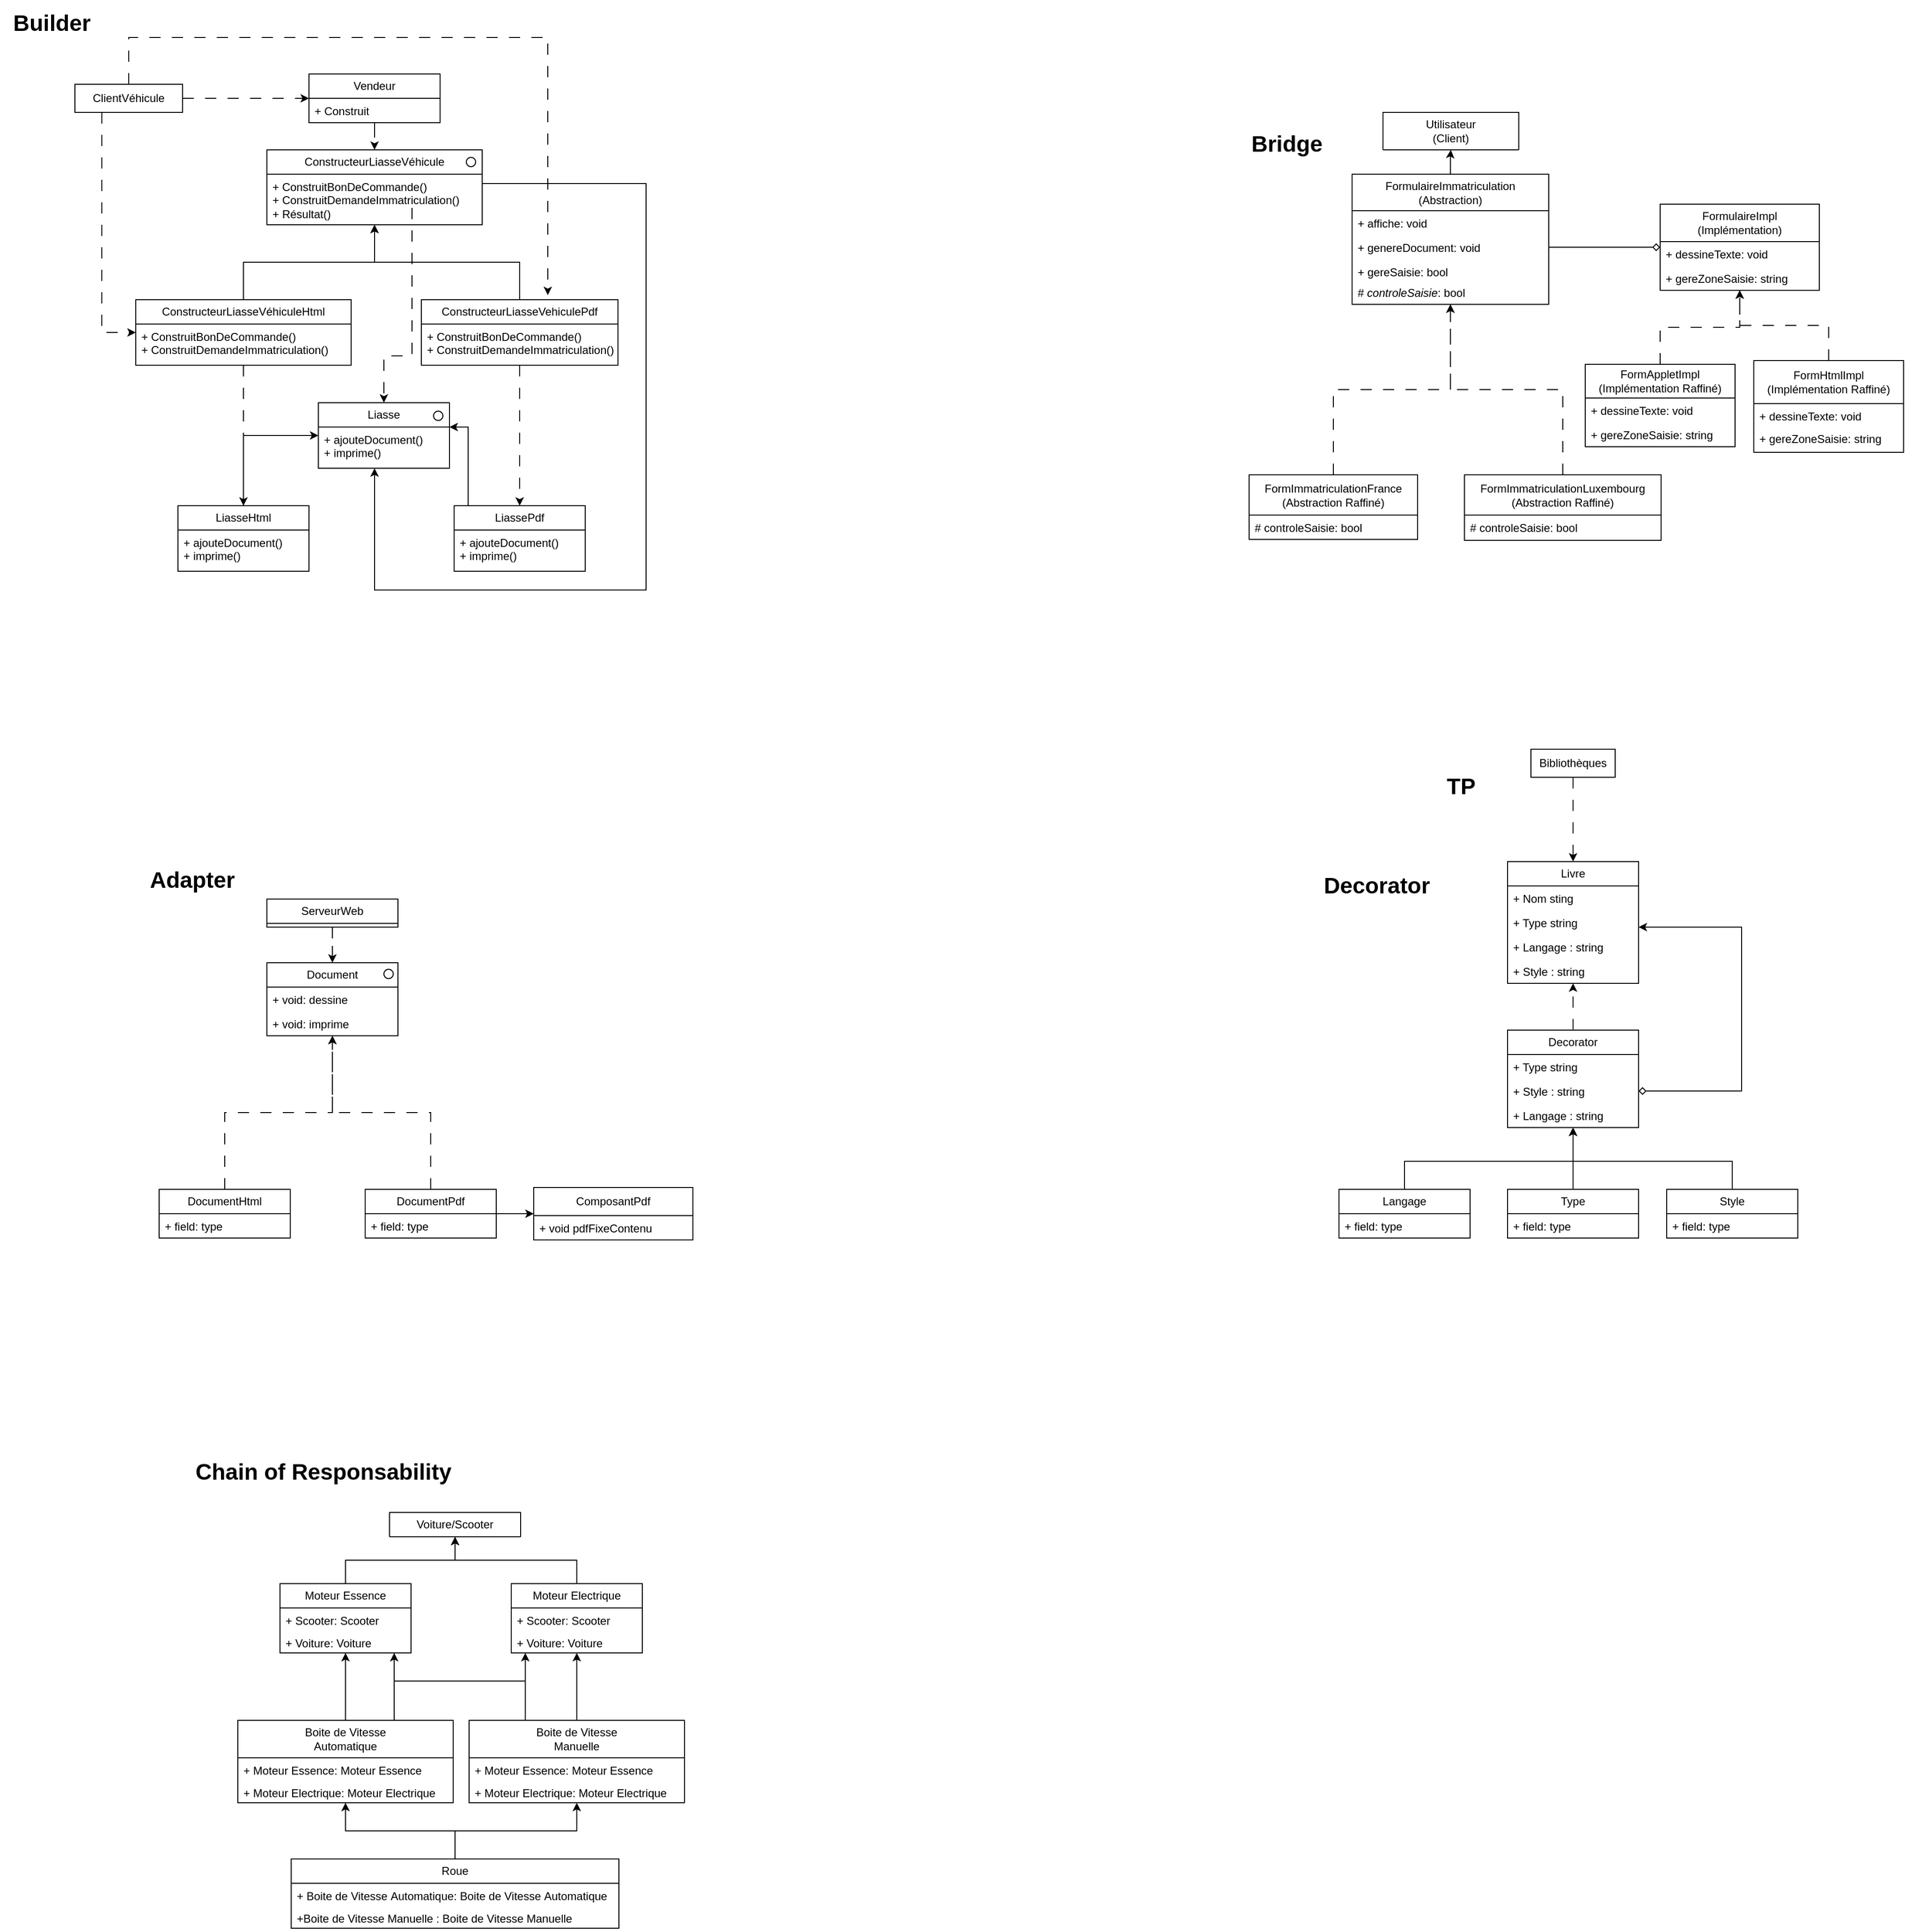 <mxfile version="22.1.4" type="device">
  <diagram name="Page-1" id="VkfnlF7qGmTDGDxlfwNi">
    <mxGraphModel dx="2580" dy="1324" grid="1" gridSize="10" guides="1" tooltips="1" connect="1" arrows="1" fold="1" page="1" pageScale="1" pageWidth="1169" pageHeight="1654" background="none" math="0" shadow="0">
      <root>
        <mxCell id="0" />
        <mxCell id="1" parent="0" />
        <mxCell id="WMn6grZ0DW30NmEa86e4-182" style="edgeStyle=orthogonalEdgeStyle;rounded=0;orthogonalLoop=1;jettySize=auto;html=1;exitX=0.5;exitY=0;exitDx=0;exitDy=0;entryX=0.643;entryY=-0.069;entryDx=0;entryDy=0;entryPerimeter=0;dashed=1;dashPattern=12 12;" parent="1" source="WMn6grZ0DW30NmEa86e4-6" target="WMn6grZ0DW30NmEa86e4-174" edge="1">
          <mxGeometry relative="1" as="geometry">
            <mxPoint x="630" y="220" as="targetPoint" />
            <Array as="points">
              <mxPoint x="208" y="230" />
              <mxPoint x="655" y="230" />
            </Array>
          </mxGeometry>
        </mxCell>
        <mxCell id="WMn6grZ0DW30NmEa86e4-183" style="edgeStyle=orthogonalEdgeStyle;rounded=0;orthogonalLoop=1;jettySize=auto;html=1;exitX=0.25;exitY=1;exitDx=0;exitDy=0;entryX=0;entryY=0.5;entryDx=0;entryDy=0;dashed=1;dashPattern=12 12;" parent="1" source="WMn6grZ0DW30NmEa86e4-6" target="WMn6grZ0DW30NmEa86e4-172" edge="1">
          <mxGeometry relative="1" as="geometry" />
        </mxCell>
        <mxCell id="WMn6grZ0DW30NmEa86e4-195" style="edgeStyle=orthogonalEdgeStyle;rounded=0;orthogonalLoop=1;jettySize=auto;html=1;entryX=0;entryY=0.5;entryDx=0;entryDy=0;dashed=1;dashPattern=12 12;" parent="1" source="WMn6grZ0DW30NmEa86e4-6" target="WMn6grZ0DW30NmEa86e4-168" edge="1">
          <mxGeometry relative="1" as="geometry" />
        </mxCell>
        <mxCell id="WMn6grZ0DW30NmEa86e4-6" value="ClientVéhicule" style="html=1;whiteSpace=wrap;" parent="1" vertex="1">
          <mxGeometry x="150" y="280" width="115" height="30" as="geometry" />
        </mxCell>
        <mxCell id="WMn6grZ0DW30NmEa86e4-184" style="edgeStyle=orthogonalEdgeStyle;rounded=0;orthogonalLoop=1;jettySize=auto;html=1;entryX=0.5;entryY=0;entryDx=0;entryDy=0;dashed=1;dashPattern=12 12;" parent="1" source="WMn6grZ0DW30NmEa86e4-168" target="WMn6grZ0DW30NmEa86e4-170" edge="1">
          <mxGeometry relative="1" as="geometry" />
        </mxCell>
        <mxCell id="WMn6grZ0DW30NmEa86e4-168" value="Vendeur&lt;br&gt;" style="swimlane;fontStyle=0;childLayout=stackLayout;horizontal=1;startSize=26;fillColor=none;horizontalStack=0;resizeParent=1;resizeParentMax=0;resizeLast=0;collapsible=1;marginBottom=0;whiteSpace=wrap;html=1;" parent="1" vertex="1">
          <mxGeometry x="400" y="269" width="140" height="52" as="geometry" />
        </mxCell>
        <mxCell id="WMn6grZ0DW30NmEa86e4-169" value="+ Construit" style="text;strokeColor=none;fillColor=none;align=left;verticalAlign=top;spacingLeft=4;spacingRight=4;overflow=hidden;rotatable=0;points=[[0,0.5],[1,0.5]];portConstraint=eastwest;whiteSpace=wrap;html=1;" parent="WMn6grZ0DW30NmEa86e4-168" vertex="1">
          <mxGeometry y="26" width="140" height="26" as="geometry" />
        </mxCell>
        <mxCell id="WMn6grZ0DW30NmEa86e4-192" style="edgeStyle=orthogonalEdgeStyle;rounded=0;orthogonalLoop=1;jettySize=auto;html=1;" parent="1" source="WMn6grZ0DW30NmEa86e4-170" target="WMn6grZ0DW30NmEa86e4-176" edge="1">
          <mxGeometry relative="1" as="geometry">
            <mxPoint x="470" y="820" as="targetPoint" />
            <Array as="points">
              <mxPoint x="760" y="386" />
              <mxPoint x="760" y="820" />
              <mxPoint x="470" y="820" />
            </Array>
          </mxGeometry>
        </mxCell>
        <mxCell id="WMn6grZ0DW30NmEa86e4-170" value="ConstructeurLiasseVéhicule&lt;br&gt;" style="swimlane;fontStyle=0;childLayout=stackLayout;horizontal=1;startSize=26;fillColor=none;horizontalStack=0;resizeParent=1;resizeParentMax=0;resizeLast=0;collapsible=1;marginBottom=0;whiteSpace=wrap;html=1;" parent="1" vertex="1">
          <mxGeometry x="355" y="350" width="230" height="80" as="geometry" />
        </mxCell>
        <mxCell id="WMn6grZ0DW30NmEa86e4-171" value="+ ConstruitBonDeCommande()&lt;br&gt;+ ConstruitDemandeImmatriculation()&lt;br&gt;+ Résultat()" style="text;strokeColor=none;fillColor=none;align=left;verticalAlign=top;spacingLeft=4;spacingRight=4;overflow=hidden;rotatable=0;points=[[0,0.5],[1,0.5]];portConstraint=eastwest;whiteSpace=wrap;html=1;" parent="WMn6grZ0DW30NmEa86e4-170" vertex="1">
          <mxGeometry y="26" width="230" height="54" as="geometry" />
        </mxCell>
        <mxCell id="WMn6grZ0DW30NmEa86e4-185" style="edgeStyle=orthogonalEdgeStyle;rounded=0;orthogonalLoop=1;jettySize=auto;html=1;" parent="1" source="WMn6grZ0DW30NmEa86e4-172" target="WMn6grZ0DW30NmEa86e4-170" edge="1">
          <mxGeometry relative="1" as="geometry" />
        </mxCell>
        <mxCell id="WMn6grZ0DW30NmEa86e4-189" style="edgeStyle=orthogonalEdgeStyle;rounded=0;orthogonalLoop=1;jettySize=auto;html=1;entryX=0.5;entryY=0;entryDx=0;entryDy=0;dashed=1;dashPattern=12 12;" parent="1" source="WMn6grZ0DW30NmEa86e4-172" target="WMn6grZ0DW30NmEa86e4-178" edge="1">
          <mxGeometry relative="1" as="geometry" />
        </mxCell>
        <mxCell id="WMn6grZ0DW30NmEa86e4-172" value="ConstructeurLiasseVéhiculeHtml" style="swimlane;fontStyle=0;childLayout=stackLayout;horizontal=1;startSize=26;fillColor=none;horizontalStack=0;resizeParent=1;resizeParentMax=0;resizeLast=0;collapsible=1;marginBottom=0;whiteSpace=wrap;html=1;" parent="1" vertex="1">
          <mxGeometry x="215" y="510" width="230" height="70" as="geometry" />
        </mxCell>
        <mxCell id="WMn6grZ0DW30NmEa86e4-173" value="+ ConstruitBonDeCommande()&lt;br style=&quot;border-color: var(--border-color);&quot;&gt;+ ConstruitDemandeImmatriculation()" style="text;strokeColor=none;fillColor=none;align=left;verticalAlign=top;spacingLeft=4;spacingRight=4;overflow=hidden;rotatable=0;points=[[0,0.5],[1,0.5]];portConstraint=eastwest;whiteSpace=wrap;html=1;" parent="WMn6grZ0DW30NmEa86e4-172" vertex="1">
          <mxGeometry y="26" width="230" height="44" as="geometry" />
        </mxCell>
        <mxCell id="WMn6grZ0DW30NmEa86e4-186" style="edgeStyle=orthogonalEdgeStyle;rounded=0;orthogonalLoop=1;jettySize=auto;html=1;exitX=0.5;exitY=0;exitDx=0;exitDy=0;" parent="1" source="WMn6grZ0DW30NmEa86e4-174" target="WMn6grZ0DW30NmEa86e4-170" edge="1">
          <mxGeometry relative="1" as="geometry" />
        </mxCell>
        <mxCell id="WMn6grZ0DW30NmEa86e4-188" style="edgeStyle=orthogonalEdgeStyle;rounded=0;orthogonalLoop=1;jettySize=auto;html=1;entryX=0.5;entryY=0;entryDx=0;entryDy=0;dashed=1;dashPattern=12 12;" parent="1" source="WMn6grZ0DW30NmEa86e4-174" target="WMn6grZ0DW30NmEa86e4-180" edge="1">
          <mxGeometry relative="1" as="geometry" />
        </mxCell>
        <mxCell id="WMn6grZ0DW30NmEa86e4-174" value="ConstructeurLiasseVehiculePdf" style="swimlane;fontStyle=0;childLayout=stackLayout;horizontal=1;startSize=26;fillColor=none;horizontalStack=0;resizeParent=1;resizeParentMax=0;resizeLast=0;collapsible=1;marginBottom=0;whiteSpace=wrap;html=1;" parent="1" vertex="1">
          <mxGeometry x="520" y="510" width="210" height="70" as="geometry" />
        </mxCell>
        <mxCell id="WMn6grZ0DW30NmEa86e4-175" value="+ ConstruitBonDeCommande()&lt;br style=&quot;border-color: var(--border-color);&quot;&gt;+ ConstruitDemandeImmatriculation()" style="text;strokeColor=none;fillColor=none;align=left;verticalAlign=top;spacingLeft=4;spacingRight=4;overflow=hidden;rotatable=0;points=[[0,0.5],[1,0.5]];portConstraint=eastwest;whiteSpace=wrap;html=1;" parent="WMn6grZ0DW30NmEa86e4-174" vertex="1">
          <mxGeometry y="26" width="210" height="44" as="geometry" />
        </mxCell>
        <mxCell id="WMn6grZ0DW30NmEa86e4-176" value="Liasse" style="swimlane;fontStyle=0;childLayout=stackLayout;horizontal=1;startSize=26;fillColor=none;horizontalStack=0;resizeParent=1;resizeParentMax=0;resizeLast=0;collapsible=1;marginBottom=0;whiteSpace=wrap;html=1;" parent="1" vertex="1">
          <mxGeometry x="410" y="620" width="140" height="70" as="geometry" />
        </mxCell>
        <mxCell id="WMn6grZ0DW30NmEa86e4-177" value="+ ajouteDocument()&lt;br style=&quot;border-color: var(--border-color);&quot;&gt;+ imprime()" style="text;strokeColor=none;fillColor=none;align=left;verticalAlign=top;spacingLeft=4;spacingRight=4;overflow=hidden;rotatable=0;points=[[0,0.5],[1,0.5]];portConstraint=eastwest;whiteSpace=wrap;html=1;" parent="WMn6grZ0DW30NmEa86e4-176" vertex="1">
          <mxGeometry y="26" width="140" height="44" as="geometry" />
        </mxCell>
        <mxCell id="WMn6grZ0DW30NmEa86e4-194" style="edgeStyle=orthogonalEdgeStyle;rounded=0;orthogonalLoop=1;jettySize=auto;html=1;" parent="1" source="WMn6grZ0DW30NmEa86e4-178" target="WMn6grZ0DW30NmEa86e4-176" edge="1">
          <mxGeometry relative="1" as="geometry">
            <Array as="points">
              <mxPoint x="330" y="655" />
            </Array>
          </mxGeometry>
        </mxCell>
        <mxCell id="WMn6grZ0DW30NmEa86e4-178" value="LiasseHtml" style="swimlane;fontStyle=0;childLayout=stackLayout;horizontal=1;startSize=26;fillColor=none;horizontalStack=0;resizeParent=1;resizeParentMax=0;resizeLast=0;collapsible=1;marginBottom=0;whiteSpace=wrap;html=1;" parent="1" vertex="1">
          <mxGeometry x="260" y="730" width="140" height="70" as="geometry" />
        </mxCell>
        <mxCell id="WMn6grZ0DW30NmEa86e4-179" value="+ ajouteDocument()&lt;br&gt;+ imprime()" style="text;strokeColor=none;fillColor=none;align=left;verticalAlign=top;spacingLeft=4;spacingRight=4;overflow=hidden;rotatable=0;points=[[0,0.5],[1,0.5]];portConstraint=eastwest;whiteSpace=wrap;html=1;" parent="WMn6grZ0DW30NmEa86e4-178" vertex="1">
          <mxGeometry y="26" width="140" height="44" as="geometry" />
        </mxCell>
        <mxCell id="WMn6grZ0DW30NmEa86e4-190" style="edgeStyle=orthogonalEdgeStyle;rounded=0;orthogonalLoop=1;jettySize=auto;html=1;" parent="1" source="WMn6grZ0DW30NmEa86e4-180" target="WMn6grZ0DW30NmEa86e4-176" edge="1">
          <mxGeometry relative="1" as="geometry">
            <Array as="points">
              <mxPoint x="570" y="646" />
            </Array>
          </mxGeometry>
        </mxCell>
        <mxCell id="WMn6grZ0DW30NmEa86e4-180" value="LiassePdf" style="swimlane;fontStyle=0;childLayout=stackLayout;horizontal=1;startSize=26;fillColor=none;horizontalStack=0;resizeParent=1;resizeParentMax=0;resizeLast=0;collapsible=1;marginBottom=0;whiteSpace=wrap;html=1;" parent="1" vertex="1">
          <mxGeometry x="555" y="730" width="140" height="70" as="geometry" />
        </mxCell>
        <mxCell id="WMn6grZ0DW30NmEa86e4-181" value="+ ajouteDocument()&lt;br style=&quot;border-color: var(--border-color);&quot;&gt;+ imprime()" style="text;strokeColor=none;fillColor=none;align=left;verticalAlign=top;spacingLeft=4;spacingRight=4;overflow=hidden;rotatable=0;points=[[0,0.5],[1,0.5]];portConstraint=eastwest;whiteSpace=wrap;html=1;" parent="WMn6grZ0DW30NmEa86e4-180" vertex="1">
          <mxGeometry y="26" width="140" height="44" as="geometry" />
        </mxCell>
        <mxCell id="WMn6grZ0DW30NmEa86e4-187" style="edgeStyle=orthogonalEdgeStyle;rounded=0;orthogonalLoop=1;jettySize=auto;html=1;entryX=0.5;entryY=0;entryDx=0;entryDy=0;dashed=1;dashPattern=12 12;" parent="1" edge="1">
          <mxGeometry relative="1" as="geometry">
            <mxPoint x="510" y="412" as="sourcePoint" />
            <mxPoint x="480" y="620" as="targetPoint" />
            <Array as="points">
              <mxPoint x="510" y="570" />
              <mxPoint x="480" y="570" />
            </Array>
          </mxGeometry>
        </mxCell>
        <mxCell id="WMn6grZ0DW30NmEa86e4-197" value="" style="ellipse;whiteSpace=wrap;html=1;aspect=fixed;" parent="1" vertex="1">
          <mxGeometry x="568" y="358" width="10" height="10" as="geometry" />
        </mxCell>
        <mxCell id="WMn6grZ0DW30NmEa86e4-198" value="" style="ellipse;whiteSpace=wrap;html=1;aspect=fixed;" parent="1" vertex="1">
          <mxGeometry x="533" y="629" width="10" height="10" as="geometry" />
        </mxCell>
        <mxCell id="WMn6grZ0DW30NmEa86e4-200" value="Builder" style="text;strokeColor=none;fillColor=none;html=1;fontSize=24;fontStyle=1;verticalAlign=middle;align=center;" parent="1" vertex="1">
          <mxGeometry x="70" y="190" width="110" height="50" as="geometry" />
        </mxCell>
        <mxCell id="WMn6grZ0DW30NmEa86e4-201" value="Adapter" style="text;strokeColor=none;fillColor=none;html=1;fontSize=24;fontStyle=1;verticalAlign=middle;align=center;" parent="1" vertex="1">
          <mxGeometry x="210" y="1110" width="130" height="40" as="geometry" />
        </mxCell>
        <mxCell id="WMn6grZ0DW30NmEa86e4-226" style="edgeStyle=orthogonalEdgeStyle;rounded=0;orthogonalLoop=1;jettySize=auto;html=1;dashed=1;dashPattern=12 12;" parent="1" source="WMn6grZ0DW30NmEa86e4-202" target="WMn6grZ0DW30NmEa86e4-206" edge="1">
          <mxGeometry relative="1" as="geometry" />
        </mxCell>
        <mxCell id="WMn6grZ0DW30NmEa86e4-202" value="ServeurWeb" style="swimlane;fontStyle=0;childLayout=stackLayout;horizontal=1;startSize=26;fillColor=none;horizontalStack=0;resizeParent=1;resizeParentMax=0;resizeLast=0;collapsible=1;marginBottom=0;whiteSpace=wrap;html=1;" parent="1" vertex="1">
          <mxGeometry x="355" y="1150" width="140" height="30" as="geometry" />
        </mxCell>
        <mxCell id="WMn6grZ0DW30NmEa86e4-206" value="Document" style="swimlane;fontStyle=0;childLayout=stackLayout;horizontal=1;startSize=26;fillColor=none;horizontalStack=0;resizeParent=1;resizeParentMax=0;resizeLast=0;collapsible=1;marginBottom=0;whiteSpace=wrap;html=1;" parent="1" vertex="1">
          <mxGeometry x="355" y="1218" width="140" height="78" as="geometry" />
        </mxCell>
        <mxCell id="WMn6grZ0DW30NmEa86e4-207" value="+ void: dessine" style="text;strokeColor=none;fillColor=none;align=left;verticalAlign=top;spacingLeft=4;spacingRight=4;overflow=hidden;rotatable=0;points=[[0,0.5],[1,0.5]];portConstraint=eastwest;whiteSpace=wrap;html=1;" parent="WMn6grZ0DW30NmEa86e4-206" vertex="1">
          <mxGeometry y="26" width="140" height="26" as="geometry" />
        </mxCell>
        <mxCell id="WMn6grZ0DW30NmEa86e4-208" value="+ void: imprime" style="text;strokeColor=none;fillColor=none;align=left;verticalAlign=top;spacingLeft=4;spacingRight=4;overflow=hidden;rotatable=0;points=[[0,0.5],[1,0.5]];portConstraint=eastwest;whiteSpace=wrap;html=1;" parent="WMn6grZ0DW30NmEa86e4-206" vertex="1">
          <mxGeometry y="52" width="140" height="26" as="geometry" />
        </mxCell>
        <mxCell id="WMn6grZ0DW30NmEa86e4-210" value="ComposantPdf" style="swimlane;fontStyle=0;childLayout=stackLayout;horizontal=1;startSize=30;fillColor=none;horizontalStack=0;resizeParent=1;resizeParentMax=0;resizeLast=0;collapsible=1;marginBottom=0;whiteSpace=wrap;html=1;" parent="1" vertex="1">
          <mxGeometry x="640" y="1458" width="170" height="56" as="geometry" />
        </mxCell>
        <mxCell id="WMn6grZ0DW30NmEa86e4-212" value="+&amp;nbsp;void pdfFixeContenu" style="text;strokeColor=none;fillColor=none;align=left;verticalAlign=top;spacingLeft=4;spacingRight=4;overflow=hidden;rotatable=0;points=[[0,0.5],[1,0.5]];portConstraint=eastwest;whiteSpace=wrap;html=1;" parent="WMn6grZ0DW30NmEa86e4-210" vertex="1">
          <mxGeometry y="30" width="170" height="26" as="geometry" />
        </mxCell>
        <mxCell id="WMn6grZ0DW30NmEa86e4-224" style="edgeStyle=orthogonalEdgeStyle;rounded=0;orthogonalLoop=1;jettySize=auto;html=1;dashed=1;dashPattern=12 12;" parent="1" source="WMn6grZ0DW30NmEa86e4-214" target="WMn6grZ0DW30NmEa86e4-206" edge="1">
          <mxGeometry relative="1" as="geometry" />
        </mxCell>
        <mxCell id="WMn6grZ0DW30NmEa86e4-214" value="DocumentHtml" style="swimlane;fontStyle=0;childLayout=stackLayout;horizontal=1;startSize=26;fillColor=none;horizontalStack=0;resizeParent=1;resizeParentMax=0;resizeLast=0;collapsible=1;marginBottom=0;whiteSpace=wrap;html=1;" parent="1" vertex="1">
          <mxGeometry x="240" y="1460" width="140" height="52" as="geometry" />
        </mxCell>
        <mxCell id="WMn6grZ0DW30NmEa86e4-215" value="+ field: type" style="text;strokeColor=none;fillColor=none;align=left;verticalAlign=top;spacingLeft=4;spacingRight=4;overflow=hidden;rotatable=0;points=[[0,0.5],[1,0.5]];portConstraint=eastwest;whiteSpace=wrap;html=1;" parent="WMn6grZ0DW30NmEa86e4-214" vertex="1">
          <mxGeometry y="26" width="140" height="26" as="geometry" />
        </mxCell>
        <mxCell id="WMn6grZ0DW30NmEa86e4-223" style="edgeStyle=orthogonalEdgeStyle;rounded=0;orthogonalLoop=1;jettySize=auto;html=1;exitX=0.5;exitY=0;exitDx=0;exitDy=0;dashed=1;dashPattern=12 12;" parent="1" source="WMn6grZ0DW30NmEa86e4-218" target="WMn6grZ0DW30NmEa86e4-206" edge="1">
          <mxGeometry relative="1" as="geometry" />
        </mxCell>
        <mxCell id="WMn6grZ0DW30NmEa86e4-229" style="edgeStyle=orthogonalEdgeStyle;rounded=0;orthogonalLoop=1;jettySize=auto;html=1;exitX=1;exitY=0.5;exitDx=0;exitDy=0;" parent="1" source="WMn6grZ0DW30NmEa86e4-218" target="WMn6grZ0DW30NmEa86e4-210" edge="1">
          <mxGeometry relative="1" as="geometry" />
        </mxCell>
        <mxCell id="WMn6grZ0DW30NmEa86e4-218" value="DocumentPdf" style="swimlane;fontStyle=0;childLayout=stackLayout;horizontal=1;startSize=26;fillColor=none;horizontalStack=0;resizeParent=1;resizeParentMax=0;resizeLast=0;collapsible=1;marginBottom=0;whiteSpace=wrap;html=1;" parent="1" vertex="1">
          <mxGeometry x="460" y="1460" width="140" height="52" as="geometry" />
        </mxCell>
        <mxCell id="WMn6grZ0DW30NmEa86e4-219" value="+ field: type" style="text;strokeColor=none;fillColor=none;align=left;verticalAlign=top;spacingLeft=4;spacingRight=4;overflow=hidden;rotatable=0;points=[[0,0.5],[1,0.5]];portConstraint=eastwest;whiteSpace=wrap;html=1;" parent="WMn6grZ0DW30NmEa86e4-218" vertex="1">
          <mxGeometry y="26" width="140" height="26" as="geometry" />
        </mxCell>
        <mxCell id="WMn6grZ0DW30NmEa86e4-228" value="" style="ellipse;whiteSpace=wrap;html=1;aspect=fixed;" parent="1" vertex="1">
          <mxGeometry x="480" y="1225" width="10" height="10" as="geometry" />
        </mxCell>
        <mxCell id="WMn6grZ0DW30NmEa86e4-230" value="Bridge" style="text;strokeColor=none;fillColor=none;html=1;fontSize=24;fontStyle=1;verticalAlign=middle;align=center;" parent="1" vertex="1">
          <mxGeometry x="1404" y="324" width="80" height="40" as="geometry" />
        </mxCell>
        <mxCell id="WMn6grZ0DW30NmEa86e4-231" value="Utilisateur&lt;br&gt;(Client)" style="swimlane;fontStyle=0;childLayout=stackLayout;horizontal=1;startSize=40;fillColor=none;horizontalStack=0;resizeParent=1;resizeParentMax=0;resizeLast=0;collapsible=1;marginBottom=0;whiteSpace=wrap;html=1;" parent="1" vertex="1">
          <mxGeometry x="1547" y="310" width="145" height="40" as="geometry" />
        </mxCell>
        <mxCell id="WMn6grZ0DW30NmEa86e4-271" style="edgeStyle=orthogonalEdgeStyle;rounded=0;orthogonalLoop=1;jettySize=auto;html=1;dashed=1;dashPattern=12 12;" parent="1" source="WMn6grZ0DW30NmEa86e4-235" target="WMn6grZ0DW30NmEa86e4-248" edge="1">
          <mxGeometry relative="1" as="geometry" />
        </mxCell>
        <mxCell id="WMn6grZ0DW30NmEa86e4-235" value="FormImmatriculationFrance&lt;br&gt;(Abstraction Raffiné)" style="swimlane;fontStyle=0;childLayout=stackLayout;horizontal=1;startSize=43;fillColor=none;horizontalStack=0;resizeParent=1;resizeParentMax=0;resizeLast=0;collapsible=1;marginBottom=0;whiteSpace=wrap;html=1;" parent="1" vertex="1">
          <mxGeometry x="1404" y="697" width="180" height="69" as="geometry" />
        </mxCell>
        <mxCell id="WMn6grZ0DW30NmEa86e4-236" value="# controleSaisie: bool" style="text;strokeColor=none;fillColor=none;align=left;verticalAlign=top;spacingLeft=4;spacingRight=4;overflow=hidden;rotatable=0;points=[[0,0.5],[1,0.5]];portConstraint=eastwest;whiteSpace=wrap;html=1;" parent="WMn6grZ0DW30NmEa86e4-235" vertex="1">
          <mxGeometry y="43" width="180" height="26" as="geometry" />
        </mxCell>
        <mxCell id="WMn6grZ0DW30NmEa86e4-257" style="edgeStyle=orthogonalEdgeStyle;rounded=0;orthogonalLoop=1;jettySize=auto;html=1;dashed=1;dashPattern=12 12;" parent="1" source="WMn6grZ0DW30NmEa86e4-239" target="WMn6grZ0DW30NmEa86e4-252" edge="1">
          <mxGeometry relative="1" as="geometry" />
        </mxCell>
        <mxCell id="WMn6grZ0DW30NmEa86e4-239" value="FormHtmlImpl&lt;br&gt;(Implémentation Raffiné)" style="swimlane;fontStyle=0;childLayout=stackLayout;horizontal=1;startSize=46;fillColor=none;horizontalStack=0;resizeParent=1;resizeParentMax=0;resizeLast=0;collapsible=1;marginBottom=0;whiteSpace=wrap;html=1;" parent="1" vertex="1">
          <mxGeometry x="1943" y="575" width="160" height="98" as="geometry" />
        </mxCell>
        <mxCell id="WMn6grZ0DW30NmEa86e4-240" value="+ dessineTexte: void" style="text;strokeColor=none;fillColor=none;align=left;verticalAlign=top;spacingLeft=4;spacingRight=4;overflow=hidden;rotatable=0;points=[[0,0.5],[1,0.5]];portConstraint=eastwest;whiteSpace=wrap;html=1;" parent="WMn6grZ0DW30NmEa86e4-239" vertex="1">
          <mxGeometry y="46" width="160" height="24" as="geometry" />
        </mxCell>
        <mxCell id="WMn6grZ0DW30NmEa86e4-241" value="+&amp;nbsp;gereZoneSaisie: string" style="text;strokeColor=none;fillColor=none;align=left;verticalAlign=top;spacingLeft=4;spacingRight=4;overflow=hidden;rotatable=0;points=[[0,0.5],[1,0.5]];portConstraint=eastwest;whiteSpace=wrap;html=1;" parent="WMn6grZ0DW30NmEa86e4-239" vertex="1">
          <mxGeometry y="70" width="160" height="28" as="geometry" />
        </mxCell>
        <mxCell id="WMn6grZ0DW30NmEa86e4-270" style="edgeStyle=orthogonalEdgeStyle;rounded=0;orthogonalLoop=1;jettySize=auto;html=1;dashed=1;dashPattern=12 12;" parent="1" source="WMn6grZ0DW30NmEa86e4-242" target="WMn6grZ0DW30NmEa86e4-248" edge="1">
          <mxGeometry relative="1" as="geometry" />
        </mxCell>
        <mxCell id="WMn6grZ0DW30NmEa86e4-242" value="FormImmatriculationLuxembourg&lt;br&gt;(Abstraction Raffiné)" style="swimlane;fontStyle=0;childLayout=stackLayout;horizontal=1;startSize=43;fillColor=none;horizontalStack=0;resizeParent=1;resizeParentMax=0;resizeLast=0;collapsible=1;marginBottom=0;whiteSpace=wrap;html=1;" parent="1" vertex="1">
          <mxGeometry x="1634" y="697" width="210" height="70" as="geometry" />
        </mxCell>
        <mxCell id="WMn6grZ0DW30NmEa86e4-243" value="# controleSaisie&lt;span style=&quot;background-color: initial;&quot;&gt;: bool&lt;/span&gt;" style="text;strokeColor=none;fillColor=none;align=left;verticalAlign=top;spacingLeft=4;spacingRight=4;overflow=hidden;rotatable=0;points=[[0,0.5],[1,0.5]];portConstraint=eastwest;whiteSpace=wrap;html=1;" parent="WMn6grZ0DW30NmEa86e4-242" vertex="1">
          <mxGeometry y="43" width="210" height="27" as="geometry" />
        </mxCell>
        <mxCell id="WMn6grZ0DW30NmEa86e4-265" style="edgeStyle=orthogonalEdgeStyle;rounded=0;orthogonalLoop=1;jettySize=auto;html=1;dashed=1;dashPattern=12 12;" parent="1" source="WMn6grZ0DW30NmEa86e4-245" target="WMn6grZ0DW30NmEa86e4-252" edge="1">
          <mxGeometry relative="1" as="geometry" />
        </mxCell>
        <mxCell id="WMn6grZ0DW30NmEa86e4-245" value="FormAppletImpl&lt;br&gt;(Implémentation Raffiné)" style="swimlane;fontStyle=0;childLayout=stackLayout;horizontal=1;startSize=36;fillColor=none;horizontalStack=0;resizeParent=1;resizeParentMax=0;resizeLast=0;collapsible=1;marginBottom=0;whiteSpace=wrap;html=1;" parent="1" vertex="1">
          <mxGeometry x="1763" y="579" width="160" height="88" as="geometry" />
        </mxCell>
        <mxCell id="WMn6grZ0DW30NmEa86e4-246" value="+ dessineTexte: void" style="text;strokeColor=none;fillColor=none;align=left;verticalAlign=top;spacingLeft=4;spacingRight=4;overflow=hidden;rotatable=0;points=[[0,0.5],[1,0.5]];portConstraint=eastwest;whiteSpace=wrap;html=1;" parent="WMn6grZ0DW30NmEa86e4-245" vertex="1">
          <mxGeometry y="36" width="160" height="26" as="geometry" />
        </mxCell>
        <mxCell id="WMn6grZ0DW30NmEa86e4-247" value="+&amp;nbsp;gereZoneSaisie: string" style="text;strokeColor=none;fillColor=none;align=left;verticalAlign=top;spacingLeft=4;spacingRight=4;overflow=hidden;rotatable=0;points=[[0,0.5],[1,0.5]];portConstraint=eastwest;whiteSpace=wrap;html=1;" parent="WMn6grZ0DW30NmEa86e4-245" vertex="1">
          <mxGeometry y="62" width="160" height="26" as="geometry" />
        </mxCell>
        <mxCell id="WMn6grZ0DW30NmEa86e4-261" style="edgeStyle=orthogonalEdgeStyle;rounded=0;orthogonalLoop=1;jettySize=auto;html=1;" parent="1" source="WMn6grZ0DW30NmEa86e4-248" target="WMn6grZ0DW30NmEa86e4-231" edge="1">
          <mxGeometry relative="1" as="geometry" />
        </mxCell>
        <mxCell id="WMn6grZ0DW30NmEa86e4-248" value="FormulaireImmatriculation&lt;br&gt;(Abstraction)" style="swimlane;fontStyle=0;childLayout=stackLayout;horizontal=1;startSize=39;fillColor=none;horizontalStack=0;resizeParent=1;resizeParentMax=0;resizeLast=0;collapsible=1;marginBottom=0;whiteSpace=wrap;html=1;" parent="1" vertex="1">
          <mxGeometry x="1514" y="376" width="210" height="139" as="geometry" />
        </mxCell>
        <mxCell id="WMn6grZ0DW30NmEa86e4-249" value="+&amp;nbsp;affiche&lt;span style=&quot;background-color: initial;&quot;&gt;: void&lt;/span&gt;" style="text;strokeColor=none;fillColor=none;align=left;verticalAlign=top;spacingLeft=4;spacingRight=4;overflow=hidden;rotatable=0;points=[[0,0.5],[1,0.5]];portConstraint=eastwest;whiteSpace=wrap;html=1;" parent="WMn6grZ0DW30NmEa86e4-248" vertex="1">
          <mxGeometry y="39" width="210" height="26" as="geometry" />
        </mxCell>
        <mxCell id="WMn6grZ0DW30NmEa86e4-250" value="+&amp;nbsp;genereDocument&lt;span style=&quot;background-color: initial;&quot;&gt;: void&lt;/span&gt;" style="text;strokeColor=none;fillColor=none;align=left;verticalAlign=top;spacingLeft=4;spacingRight=4;overflow=hidden;rotatable=0;points=[[0,0.5],[1,0.5]];portConstraint=eastwest;whiteSpace=wrap;html=1;" parent="WMn6grZ0DW30NmEa86e4-248" vertex="1">
          <mxGeometry y="65" width="210" height="26" as="geometry" />
        </mxCell>
        <mxCell id="WMn6grZ0DW30NmEa86e4-251" value="+&amp;nbsp;gereSaisie&lt;span style=&quot;background-color: initial;&quot;&gt;: bool&lt;/span&gt;" style="text;strokeColor=none;fillColor=none;align=left;verticalAlign=top;spacingLeft=4;spacingRight=4;overflow=hidden;rotatable=0;points=[[0,0.5],[1,0.5]];portConstraint=eastwest;whiteSpace=wrap;html=1;" parent="WMn6grZ0DW30NmEa86e4-248" vertex="1">
          <mxGeometry y="91" width="210" height="22" as="geometry" />
        </mxCell>
        <mxCell id="WMn6grZ0DW30NmEa86e4-266" value="# &lt;i&gt;controleSaisie&lt;/i&gt;&lt;span style=&quot;background-color: initial;&quot;&gt;: bool&lt;/span&gt;" style="text;strokeColor=none;fillColor=none;align=left;verticalAlign=top;spacingLeft=4;spacingRight=4;overflow=hidden;rotatable=0;points=[[0,0.5],[1,0.5]];portConstraint=eastwest;whiteSpace=wrap;html=1;" parent="WMn6grZ0DW30NmEa86e4-248" vertex="1">
          <mxGeometry y="113" width="210" height="26" as="geometry" />
        </mxCell>
        <mxCell id="WMn6grZ0DW30NmEa86e4-252" value="FormulaireImpl&lt;br&gt;(Implémentation)" style="swimlane;fontStyle=0;childLayout=stackLayout;horizontal=1;startSize=40;fillColor=none;horizontalStack=0;resizeParent=1;resizeParentMax=0;resizeLast=0;collapsible=1;marginBottom=0;whiteSpace=wrap;html=1;" parent="1" vertex="1">
          <mxGeometry x="1843" y="408" width="170" height="92" as="geometry" />
        </mxCell>
        <mxCell id="WMn6grZ0DW30NmEa86e4-254" value="+ dessineTexte: void" style="text;strokeColor=none;fillColor=none;align=left;verticalAlign=top;spacingLeft=4;spacingRight=4;overflow=hidden;rotatable=0;points=[[0,0.5],[1,0.5]];portConstraint=eastwest;whiteSpace=wrap;html=1;" parent="WMn6grZ0DW30NmEa86e4-252" vertex="1">
          <mxGeometry y="40" width="170" height="26" as="geometry" />
        </mxCell>
        <mxCell id="WMn6grZ0DW30NmEa86e4-255" value="+&amp;nbsp;gereZoneSaisie: string" style="text;strokeColor=none;fillColor=none;align=left;verticalAlign=top;spacingLeft=4;spacingRight=4;overflow=hidden;rotatable=0;points=[[0,0.5],[1,0.5]];portConstraint=eastwest;whiteSpace=wrap;html=1;" parent="WMn6grZ0DW30NmEa86e4-252" vertex="1">
          <mxGeometry y="66" width="170" height="26" as="geometry" />
        </mxCell>
        <mxCell id="WMn6grZ0DW30NmEa86e4-272" style="edgeStyle=orthogonalEdgeStyle;rounded=0;orthogonalLoop=1;jettySize=auto;html=1;endArrow=diamond;endFill=0;" parent="1" source="WMn6grZ0DW30NmEa86e4-250" target="WMn6grZ0DW30NmEa86e4-252" edge="1">
          <mxGeometry relative="1" as="geometry" />
        </mxCell>
        <mxCell id="4hhJWAARBsWQ5uBNUK1--1" value="TP" style="text;strokeColor=none;fillColor=none;html=1;fontSize=24;fontStyle=1;verticalAlign=middle;align=center;" vertex="1" parent="1">
          <mxGeometry x="1580" y="1010" width="100" height="40" as="geometry" />
        </mxCell>
        <mxCell id="4hhJWAARBsWQ5uBNUK1--55" style="edgeStyle=orthogonalEdgeStyle;rounded=0;orthogonalLoop=1;jettySize=auto;html=1;dashed=1;dashPattern=12 12;" edge="1" parent="1" source="4hhJWAARBsWQ5uBNUK1--4" target="4hhJWAARBsWQ5uBNUK1--50">
          <mxGeometry relative="1" as="geometry" />
        </mxCell>
        <mxCell id="4hhJWAARBsWQ5uBNUK1--4" value="Bibliothèques" style="html=1;whiteSpace=wrap;" vertex="1" parent="1">
          <mxGeometry x="1705" y="990" width="90" height="30" as="geometry" />
        </mxCell>
        <mxCell id="4hhJWAARBsWQ5uBNUK1--145" style="edgeStyle=orthogonalEdgeStyle;rounded=0;orthogonalLoop=1;jettySize=auto;html=1;" edge="1" parent="1" source="4hhJWAARBsWQ5uBNUK1--6" target="4hhJWAARBsWQ5uBNUK1--132">
          <mxGeometry relative="1" as="geometry">
            <Array as="points">
              <mxPoint x="1570" y="1430" />
              <mxPoint x="1750" y="1430" />
            </Array>
          </mxGeometry>
        </mxCell>
        <mxCell id="4hhJWAARBsWQ5uBNUK1--6" value="Langage" style="swimlane;fontStyle=0;childLayout=stackLayout;horizontal=1;startSize=26;fillColor=none;horizontalStack=0;resizeParent=1;resizeParentMax=0;resizeLast=0;collapsible=1;marginBottom=0;whiteSpace=wrap;html=1;" vertex="1" parent="1">
          <mxGeometry x="1500" y="1460" width="140" height="52" as="geometry" />
        </mxCell>
        <mxCell id="4hhJWAARBsWQ5uBNUK1--9" value="+ field: type" style="text;strokeColor=none;fillColor=none;align=left;verticalAlign=top;spacingLeft=4;spacingRight=4;overflow=hidden;rotatable=0;points=[[0,0.5],[1,0.5]];portConstraint=eastwest;whiteSpace=wrap;html=1;" vertex="1" parent="4hhJWAARBsWQ5uBNUK1--6">
          <mxGeometry y="26" width="140" height="26" as="geometry" />
        </mxCell>
        <mxCell id="4hhJWAARBsWQ5uBNUK1--144" style="edgeStyle=orthogonalEdgeStyle;rounded=0;orthogonalLoop=1;jettySize=auto;html=1;" edge="1" parent="1" source="4hhJWAARBsWQ5uBNUK1--10" target="4hhJWAARBsWQ5uBNUK1--132">
          <mxGeometry relative="1" as="geometry" />
        </mxCell>
        <mxCell id="4hhJWAARBsWQ5uBNUK1--10" value="Type" style="swimlane;fontStyle=0;childLayout=stackLayout;horizontal=1;startSize=26;fillColor=none;horizontalStack=0;resizeParent=1;resizeParentMax=0;resizeLast=0;collapsible=1;marginBottom=0;whiteSpace=wrap;html=1;" vertex="1" parent="1">
          <mxGeometry x="1680" y="1460" width="140" height="52" as="geometry" />
        </mxCell>
        <mxCell id="4hhJWAARBsWQ5uBNUK1--13" value="+ field: type" style="text;strokeColor=none;fillColor=none;align=left;verticalAlign=top;spacingLeft=4;spacingRight=4;overflow=hidden;rotatable=0;points=[[0,0.5],[1,0.5]];portConstraint=eastwest;whiteSpace=wrap;html=1;" vertex="1" parent="4hhJWAARBsWQ5uBNUK1--10">
          <mxGeometry y="26" width="140" height="26" as="geometry" />
        </mxCell>
        <mxCell id="4hhJWAARBsWQ5uBNUK1--143" style="edgeStyle=orthogonalEdgeStyle;rounded=0;orthogonalLoop=1;jettySize=auto;html=1;" edge="1" parent="1" source="4hhJWAARBsWQ5uBNUK1--35" target="4hhJWAARBsWQ5uBNUK1--132">
          <mxGeometry relative="1" as="geometry">
            <Array as="points">
              <mxPoint x="1920" y="1430" />
              <mxPoint x="1750" y="1430" />
            </Array>
          </mxGeometry>
        </mxCell>
        <mxCell id="4hhJWAARBsWQ5uBNUK1--35" value="Style" style="swimlane;fontStyle=0;childLayout=stackLayout;horizontal=1;startSize=26;fillColor=none;horizontalStack=0;resizeParent=1;resizeParentMax=0;resizeLast=0;collapsible=1;marginBottom=0;whiteSpace=wrap;html=1;" vertex="1" parent="1">
          <mxGeometry x="1850" y="1460" width="140" height="52" as="geometry" />
        </mxCell>
        <mxCell id="4hhJWAARBsWQ5uBNUK1--36" value="+ field: type" style="text;strokeColor=none;fillColor=none;align=left;verticalAlign=top;spacingLeft=4;spacingRight=4;overflow=hidden;rotatable=0;points=[[0,0.5],[1,0.5]];portConstraint=eastwest;whiteSpace=wrap;html=1;" vertex="1" parent="4hhJWAARBsWQ5uBNUK1--35">
          <mxGeometry y="26" width="140" height="26" as="geometry" />
        </mxCell>
        <mxCell id="4hhJWAARBsWQ5uBNUK1--49" value="Decorator" style="text;strokeColor=none;fillColor=none;html=1;fontSize=24;fontStyle=1;verticalAlign=middle;align=center;" vertex="1" parent="1">
          <mxGeometry x="1440" y="1081" width="200" height="110" as="geometry" />
        </mxCell>
        <mxCell id="4hhJWAARBsWQ5uBNUK1--50" value="Livre" style="swimlane;fontStyle=0;childLayout=stackLayout;horizontal=1;startSize=26;fillColor=none;horizontalStack=0;resizeParent=1;resizeParentMax=0;resizeLast=0;collapsible=1;marginBottom=0;whiteSpace=wrap;html=1;" vertex="1" parent="1">
          <mxGeometry x="1680" y="1110" width="140" height="130" as="geometry" />
        </mxCell>
        <mxCell id="4hhJWAARBsWQ5uBNUK1--51" value="+ Nom sting" style="text;strokeColor=none;fillColor=none;align=left;verticalAlign=top;spacingLeft=4;spacingRight=4;overflow=hidden;rotatable=0;points=[[0,0.5],[1,0.5]];portConstraint=eastwest;whiteSpace=wrap;html=1;" vertex="1" parent="4hhJWAARBsWQ5uBNUK1--50">
          <mxGeometry y="26" width="140" height="26" as="geometry" />
        </mxCell>
        <mxCell id="4hhJWAARBsWQ5uBNUK1--52" value="+ Type string" style="text;strokeColor=none;fillColor=none;align=left;verticalAlign=top;spacingLeft=4;spacingRight=4;overflow=hidden;rotatable=0;points=[[0,0.5],[1,0.5]];portConstraint=eastwest;whiteSpace=wrap;html=1;" vertex="1" parent="4hhJWAARBsWQ5uBNUK1--50">
          <mxGeometry y="52" width="140" height="26" as="geometry" />
        </mxCell>
        <mxCell id="4hhJWAARBsWQ5uBNUK1--54" value="+ Langage : string" style="text;strokeColor=none;fillColor=none;align=left;verticalAlign=top;spacingLeft=4;spacingRight=4;overflow=hidden;rotatable=0;points=[[0,0.5],[1,0.5]];portConstraint=eastwest;whiteSpace=wrap;html=1;" vertex="1" parent="4hhJWAARBsWQ5uBNUK1--50">
          <mxGeometry y="78" width="140" height="26" as="geometry" />
        </mxCell>
        <mxCell id="4hhJWAARBsWQ5uBNUK1--53" value="+ Style : string" style="text;strokeColor=none;fillColor=none;align=left;verticalAlign=top;spacingLeft=4;spacingRight=4;overflow=hidden;rotatable=0;points=[[0,0.5],[1,0.5]];portConstraint=eastwest;whiteSpace=wrap;html=1;" vertex="1" parent="4hhJWAARBsWQ5uBNUK1--50">
          <mxGeometry y="104" width="140" height="26" as="geometry" />
        </mxCell>
        <mxCell id="4hhJWAARBsWQ5uBNUK1--60" value="Chain of Responsability" style="text;strokeColor=none;fillColor=none;html=1;fontSize=24;fontStyle=1;verticalAlign=middle;align=center;" vertex="1" parent="1">
          <mxGeometry x="270" y="1730" width="290" height="64" as="geometry" />
        </mxCell>
        <mxCell id="4hhJWAARBsWQ5uBNUK1--99" value="Voiture/Scooter" style="swimlane;fontStyle=0;childLayout=stackLayout;horizontal=1;startSize=26;fillColor=none;horizontalStack=0;resizeParent=1;resizeParentMax=0;resizeLast=0;collapsible=1;marginBottom=0;whiteSpace=wrap;html=1;" vertex="1" parent="1">
          <mxGeometry x="486" y="1805" width="140" height="26" as="geometry" />
        </mxCell>
        <mxCell id="4hhJWAARBsWQ5uBNUK1--125" style="edgeStyle=orthogonalEdgeStyle;rounded=0;orthogonalLoop=1;jettySize=auto;html=1;" edge="1" parent="1" source="4hhJWAARBsWQ5uBNUK1--106" target="4hhJWAARBsWQ5uBNUK1--99">
          <mxGeometry relative="1" as="geometry" />
        </mxCell>
        <mxCell id="4hhJWAARBsWQ5uBNUK1--106" value="Moteur Electrique" style="swimlane;fontStyle=0;childLayout=stackLayout;horizontal=1;startSize=26;fillColor=none;horizontalStack=0;resizeParent=1;resizeParentMax=0;resizeLast=0;collapsible=1;marginBottom=0;whiteSpace=wrap;html=1;" vertex="1" parent="1">
          <mxGeometry x="616" y="1881" width="140" height="74" as="geometry" />
        </mxCell>
        <mxCell id="4hhJWAARBsWQ5uBNUK1--111" value="+ Scooter: Scooter" style="text;strokeColor=none;fillColor=none;align=left;verticalAlign=top;spacingLeft=4;spacingRight=4;overflow=hidden;rotatable=0;points=[[0,0.5],[1,0.5]];portConstraint=eastwest;whiteSpace=wrap;html=1;" vertex="1" parent="4hhJWAARBsWQ5uBNUK1--106">
          <mxGeometry y="26" width="140" height="24" as="geometry" />
        </mxCell>
        <mxCell id="4hhJWAARBsWQ5uBNUK1--110" value="+ Voiture: Voiture" style="text;strokeColor=none;fillColor=none;align=left;verticalAlign=top;spacingLeft=4;spacingRight=4;overflow=hidden;rotatable=0;points=[[0,0.5],[1,0.5]];portConstraint=eastwest;whiteSpace=wrap;html=1;" vertex="1" parent="4hhJWAARBsWQ5uBNUK1--106">
          <mxGeometry y="50" width="140" height="24" as="geometry" />
        </mxCell>
        <mxCell id="4hhJWAARBsWQ5uBNUK1--124" style="edgeStyle=orthogonalEdgeStyle;rounded=0;orthogonalLoop=1;jettySize=auto;html=1;" edge="1" parent="1" source="4hhJWAARBsWQ5uBNUK1--112" target="4hhJWAARBsWQ5uBNUK1--99">
          <mxGeometry relative="1" as="geometry" />
        </mxCell>
        <mxCell id="4hhJWAARBsWQ5uBNUK1--112" value="Moteur Essence" style="swimlane;fontStyle=0;childLayout=stackLayout;horizontal=1;startSize=26;fillColor=none;horizontalStack=0;resizeParent=1;resizeParentMax=0;resizeLast=0;collapsible=1;marginBottom=0;whiteSpace=wrap;html=1;" vertex="1" parent="1">
          <mxGeometry x="369" y="1881" width="140" height="74" as="geometry" />
        </mxCell>
        <mxCell id="4hhJWAARBsWQ5uBNUK1--113" value="+ Scooter: Scooter" style="text;strokeColor=none;fillColor=none;align=left;verticalAlign=top;spacingLeft=4;spacingRight=4;overflow=hidden;rotatable=0;points=[[0,0.5],[1,0.5]];portConstraint=eastwest;whiteSpace=wrap;html=1;" vertex="1" parent="4hhJWAARBsWQ5uBNUK1--112">
          <mxGeometry y="26" width="140" height="24" as="geometry" />
        </mxCell>
        <mxCell id="4hhJWAARBsWQ5uBNUK1--114" value="+ Voiture: Voiture" style="text;strokeColor=none;fillColor=none;align=left;verticalAlign=top;spacingLeft=4;spacingRight=4;overflow=hidden;rotatable=0;points=[[0,0.5],[1,0.5]];portConstraint=eastwest;whiteSpace=wrap;html=1;" vertex="1" parent="4hhJWAARBsWQ5uBNUK1--112">
          <mxGeometry y="50" width="140" height="24" as="geometry" />
        </mxCell>
        <mxCell id="4hhJWAARBsWQ5uBNUK1--128" style="edgeStyle=orthogonalEdgeStyle;rounded=0;orthogonalLoop=1;jettySize=auto;html=1;" edge="1" parent="1" source="4hhJWAARBsWQ5uBNUK1--115" target="4hhJWAARBsWQ5uBNUK1--112">
          <mxGeometry relative="1" as="geometry" />
        </mxCell>
        <mxCell id="4hhJWAARBsWQ5uBNUK1--131" style="edgeStyle=orthogonalEdgeStyle;rounded=0;orthogonalLoop=1;jettySize=auto;html=1;" edge="1" parent="1" source="4hhJWAARBsWQ5uBNUK1--115" target="4hhJWAARBsWQ5uBNUK1--106">
          <mxGeometry relative="1" as="geometry">
            <Array as="points">
              <mxPoint x="491" y="1985" />
              <mxPoint x="631" y="1985" />
            </Array>
          </mxGeometry>
        </mxCell>
        <mxCell id="4hhJWAARBsWQ5uBNUK1--115" value="Boite de Vitesse&lt;br style=&quot;border-color: var(--border-color);&quot;&gt;Automatique" style="swimlane;fontStyle=0;childLayout=stackLayout;horizontal=1;startSize=40;fillColor=none;horizontalStack=0;resizeParent=1;resizeParentMax=0;resizeLast=0;collapsible=1;marginBottom=0;whiteSpace=wrap;html=1;" vertex="1" parent="1">
          <mxGeometry x="324" y="2027" width="230" height="88" as="geometry" />
        </mxCell>
        <mxCell id="4hhJWAARBsWQ5uBNUK1--116" value="+&amp;nbsp;Moteur Essence:&amp;nbsp;Moteur Essence" style="text;strokeColor=none;fillColor=none;align=left;verticalAlign=top;spacingLeft=4;spacingRight=4;overflow=hidden;rotatable=0;points=[[0,0.5],[1,0.5]];portConstraint=eastwest;whiteSpace=wrap;html=1;" vertex="1" parent="4hhJWAARBsWQ5uBNUK1--115">
          <mxGeometry y="40" width="230" height="24" as="geometry" />
        </mxCell>
        <mxCell id="4hhJWAARBsWQ5uBNUK1--117" value="+&amp;nbsp;Moteur Electrique:&amp;nbsp;Moteur Electrique" style="text;strokeColor=none;fillColor=none;align=left;verticalAlign=top;spacingLeft=4;spacingRight=4;overflow=hidden;rotatable=0;points=[[0,0.5],[1,0.5]];portConstraint=eastwest;whiteSpace=wrap;html=1;" vertex="1" parent="4hhJWAARBsWQ5uBNUK1--115">
          <mxGeometry y="64" width="230" height="24" as="geometry" />
        </mxCell>
        <mxCell id="4hhJWAARBsWQ5uBNUK1--129" style="edgeStyle=orthogonalEdgeStyle;rounded=0;orthogonalLoop=1;jettySize=auto;html=1;" edge="1" parent="1" source="4hhJWAARBsWQ5uBNUK1--118" target="4hhJWAARBsWQ5uBNUK1--106">
          <mxGeometry relative="1" as="geometry" />
        </mxCell>
        <mxCell id="4hhJWAARBsWQ5uBNUK1--130" style="edgeStyle=orthogonalEdgeStyle;rounded=0;orthogonalLoop=1;jettySize=auto;html=1;" edge="1" parent="1" source="4hhJWAARBsWQ5uBNUK1--118" target="4hhJWAARBsWQ5uBNUK1--112">
          <mxGeometry relative="1" as="geometry">
            <Array as="points">
              <mxPoint x="631" y="1985" />
              <mxPoint x="491" y="1985" />
            </Array>
          </mxGeometry>
        </mxCell>
        <mxCell id="4hhJWAARBsWQ5uBNUK1--118" value="Boite de Vitesse&lt;br style=&quot;border-color: var(--border-color);&quot;&gt;Manuelle" style="swimlane;fontStyle=0;childLayout=stackLayout;horizontal=1;startSize=40;fillColor=none;horizontalStack=0;resizeParent=1;resizeParentMax=0;resizeLast=0;collapsible=1;marginBottom=0;whiteSpace=wrap;html=1;" vertex="1" parent="1">
          <mxGeometry x="571" y="2027" width="230" height="88" as="geometry" />
        </mxCell>
        <mxCell id="4hhJWAARBsWQ5uBNUK1--119" value="+&amp;nbsp;Moteur Essence:&amp;nbsp;Moteur Essence" style="text;strokeColor=none;fillColor=none;align=left;verticalAlign=top;spacingLeft=4;spacingRight=4;overflow=hidden;rotatable=0;points=[[0,0.5],[1,0.5]];portConstraint=eastwest;whiteSpace=wrap;html=1;" vertex="1" parent="4hhJWAARBsWQ5uBNUK1--118">
          <mxGeometry y="40" width="230" height="24" as="geometry" />
        </mxCell>
        <mxCell id="4hhJWAARBsWQ5uBNUK1--120" value="+&amp;nbsp;Moteur Electrique:&amp;nbsp;Moteur Electrique" style="text;strokeColor=none;fillColor=none;align=left;verticalAlign=top;spacingLeft=4;spacingRight=4;overflow=hidden;rotatable=0;points=[[0,0.5],[1,0.5]];portConstraint=eastwest;whiteSpace=wrap;html=1;" vertex="1" parent="4hhJWAARBsWQ5uBNUK1--118">
          <mxGeometry y="64" width="230" height="24" as="geometry" />
        </mxCell>
        <mxCell id="4hhJWAARBsWQ5uBNUK1--126" style="edgeStyle=orthogonalEdgeStyle;rounded=0;orthogonalLoop=1;jettySize=auto;html=1;" edge="1" parent="1" source="4hhJWAARBsWQ5uBNUK1--121" target="4hhJWAARBsWQ5uBNUK1--115">
          <mxGeometry relative="1" as="geometry" />
        </mxCell>
        <mxCell id="4hhJWAARBsWQ5uBNUK1--127" style="edgeStyle=orthogonalEdgeStyle;rounded=0;orthogonalLoop=1;jettySize=auto;html=1;" edge="1" parent="1" source="4hhJWAARBsWQ5uBNUK1--121" target="4hhJWAARBsWQ5uBNUK1--118">
          <mxGeometry relative="1" as="geometry" />
        </mxCell>
        <mxCell id="4hhJWAARBsWQ5uBNUK1--121" value="Roue" style="swimlane;fontStyle=0;childLayout=stackLayout;horizontal=1;startSize=26;fillColor=none;horizontalStack=0;resizeParent=1;resizeParentMax=0;resizeLast=0;collapsible=1;marginBottom=0;whiteSpace=wrap;html=1;" vertex="1" parent="1">
          <mxGeometry x="381" y="2175" width="350" height="74" as="geometry" />
        </mxCell>
        <mxCell id="4hhJWAARBsWQ5uBNUK1--122" value="+ Boite de Vitesse&amp;nbsp;&lt;span style=&quot;text-align: center;&quot;&gt;Automatique&lt;/span&gt;:&amp;nbsp;Boite de Vitesse&amp;nbsp;&lt;span style=&quot;text-align: center;&quot;&gt;Automatique&lt;/span&gt;" style="text;strokeColor=none;fillColor=none;align=left;verticalAlign=top;spacingLeft=4;spacingRight=4;overflow=hidden;rotatable=0;points=[[0,0.5],[1,0.5]];portConstraint=eastwest;whiteSpace=wrap;html=1;" vertex="1" parent="4hhJWAARBsWQ5uBNUK1--121">
          <mxGeometry y="26" width="350" height="24" as="geometry" />
        </mxCell>
        <mxCell id="4hhJWAARBsWQ5uBNUK1--123" value="+Boite de Vitesse&amp;nbsp;&lt;span style=&quot;text-align: center;&quot;&gt;Manuelle&amp;nbsp;&lt;/span&gt;:&amp;nbsp;Boite de Vitesse&amp;nbsp;&lt;span style=&quot;text-align: center;&quot;&gt;Manuelle&lt;/span&gt;" style="text;strokeColor=none;fillColor=none;align=left;verticalAlign=top;spacingLeft=4;spacingRight=4;overflow=hidden;rotatable=0;points=[[0,0.5],[1,0.5]];portConstraint=eastwest;whiteSpace=wrap;html=1;" vertex="1" parent="4hhJWAARBsWQ5uBNUK1--121">
          <mxGeometry y="50" width="350" height="24" as="geometry" />
        </mxCell>
        <mxCell id="4hhJWAARBsWQ5uBNUK1--140" style="edgeStyle=orthogonalEdgeStyle;rounded=0;orthogonalLoop=1;jettySize=auto;html=1;dashed=1;dashPattern=12 12;" edge="1" parent="1" source="4hhJWAARBsWQ5uBNUK1--132" target="4hhJWAARBsWQ5uBNUK1--50">
          <mxGeometry relative="1" as="geometry" />
        </mxCell>
        <mxCell id="4hhJWAARBsWQ5uBNUK1--132" value="Decorator" style="swimlane;fontStyle=0;childLayout=stackLayout;horizontal=1;startSize=26;fillColor=none;horizontalStack=0;resizeParent=1;resizeParentMax=0;resizeLast=0;collapsible=1;marginBottom=0;whiteSpace=wrap;html=1;" vertex="1" parent="1">
          <mxGeometry x="1680" y="1290" width="140" height="104" as="geometry" />
        </mxCell>
        <mxCell id="4hhJWAARBsWQ5uBNUK1--137" value="+ Type string" style="text;strokeColor=none;fillColor=none;align=left;verticalAlign=top;spacingLeft=4;spacingRight=4;overflow=hidden;rotatable=0;points=[[0,0.5],[1,0.5]];portConstraint=eastwest;whiteSpace=wrap;html=1;" vertex="1" parent="4hhJWAARBsWQ5uBNUK1--132">
          <mxGeometry y="26" width="140" height="26" as="geometry" />
        </mxCell>
        <mxCell id="4hhJWAARBsWQ5uBNUK1--139" value="+ Style : string" style="text;strokeColor=none;fillColor=none;align=left;verticalAlign=top;spacingLeft=4;spacingRight=4;overflow=hidden;rotatable=0;points=[[0,0.5],[1,0.5]];portConstraint=eastwest;whiteSpace=wrap;html=1;" vertex="1" parent="4hhJWAARBsWQ5uBNUK1--132">
          <mxGeometry y="52" width="140" height="26" as="geometry" />
        </mxCell>
        <mxCell id="4hhJWAARBsWQ5uBNUK1--138" value="+ Langage : string" style="text;strokeColor=none;fillColor=none;align=left;verticalAlign=top;spacingLeft=4;spacingRight=4;overflow=hidden;rotatable=0;points=[[0,0.5],[1,0.5]];portConstraint=eastwest;whiteSpace=wrap;html=1;" vertex="1" parent="4hhJWAARBsWQ5uBNUK1--132">
          <mxGeometry y="78" width="140" height="26" as="geometry" />
        </mxCell>
        <mxCell id="4hhJWAARBsWQ5uBNUK1--141" style="edgeStyle=orthogonalEdgeStyle;rounded=0;orthogonalLoop=1;jettySize=auto;html=1;startArrow=diamond;startFill=0;" edge="1" parent="1" source="4hhJWAARBsWQ5uBNUK1--139" target="4hhJWAARBsWQ5uBNUK1--50">
          <mxGeometry relative="1" as="geometry">
            <Array as="points">
              <mxPoint x="1930" y="1355" />
              <mxPoint x="1930" y="1180" />
            </Array>
          </mxGeometry>
        </mxCell>
      </root>
    </mxGraphModel>
  </diagram>
</mxfile>
